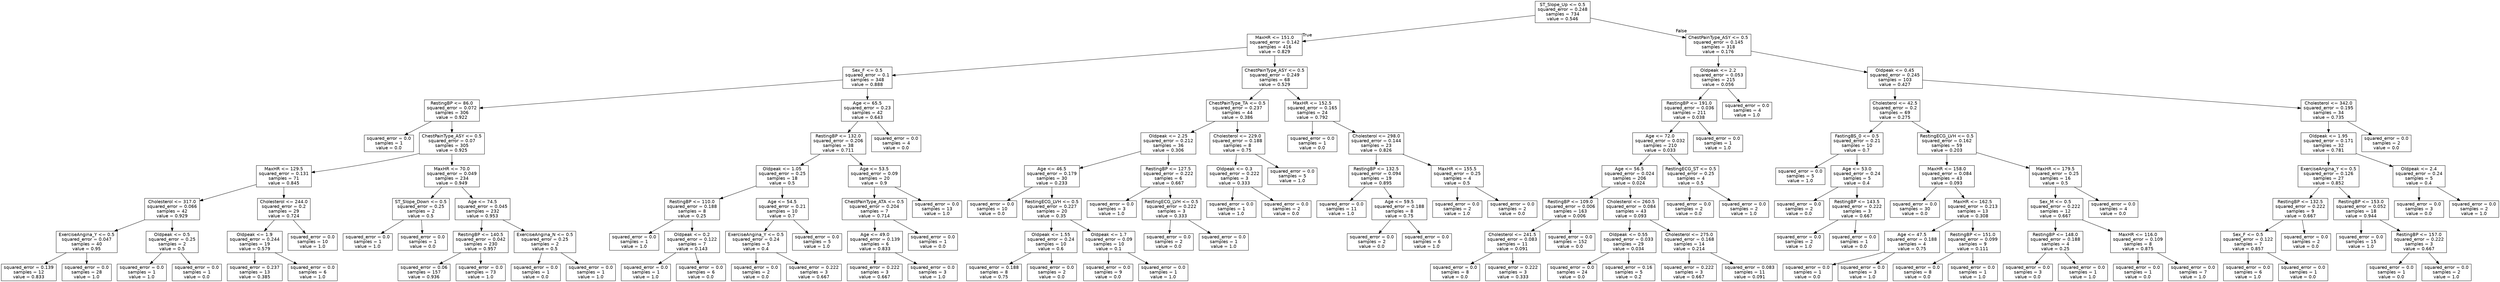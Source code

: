 digraph Tree {
node [shape=box, fontname="helvetica"] ;
edge [fontname="helvetica"] ;
0 [label="ST_Slope_Up <= 0.5\nsquared_error = 0.248\nsamples = 734\nvalue = 0.546"] ;
1 [label="MaxHR <= 151.0\nsquared_error = 0.142\nsamples = 416\nvalue = 0.829"] ;
0 -> 1 [labeldistance=2.5, labelangle=45, headlabel="True"] ;
2 [label="Sex_F <= 0.5\nsquared_error = 0.1\nsamples = 348\nvalue = 0.888"] ;
1 -> 2 ;
3 [label="RestingBP <= 86.0\nsquared_error = 0.072\nsamples = 306\nvalue = 0.922"] ;
2 -> 3 ;
4 [label="squared_error = 0.0\nsamples = 1\nvalue = 0.0"] ;
3 -> 4 ;
5 [label="ChestPainType_ASY <= 0.5\nsquared_error = 0.07\nsamples = 305\nvalue = 0.925"] ;
3 -> 5 ;
6 [label="MaxHR <= 129.5\nsquared_error = 0.131\nsamples = 71\nvalue = 0.845"] ;
5 -> 6 ;
7 [label="Cholesterol <= 317.0\nsquared_error = 0.066\nsamples = 42\nvalue = 0.929"] ;
6 -> 7 ;
8 [label="ExerciseAngina_Y <= 0.5\nsquared_error = 0.047\nsamples = 40\nvalue = 0.95"] ;
7 -> 8 ;
9 [label="squared_error = 0.139\nsamples = 12\nvalue = 0.833"] ;
8 -> 9 ;
10 [label="squared_error = 0.0\nsamples = 28\nvalue = 1.0"] ;
8 -> 10 ;
11 [label="Oldpeak <= 0.5\nsquared_error = 0.25\nsamples = 2\nvalue = 0.5"] ;
7 -> 11 ;
12 [label="squared_error = 0.0\nsamples = 1\nvalue = 1.0"] ;
11 -> 12 ;
13 [label="squared_error = 0.0\nsamples = 1\nvalue = 0.0"] ;
11 -> 13 ;
14 [label="Cholesterol <= 244.0\nsquared_error = 0.2\nsamples = 29\nvalue = 0.724"] ;
6 -> 14 ;
15 [label="Oldpeak <= 1.9\nsquared_error = 0.244\nsamples = 19\nvalue = 0.579"] ;
14 -> 15 ;
16 [label="squared_error = 0.237\nsamples = 13\nvalue = 0.385"] ;
15 -> 16 ;
17 [label="squared_error = 0.0\nsamples = 6\nvalue = 1.0"] ;
15 -> 17 ;
18 [label="squared_error = 0.0\nsamples = 10\nvalue = 1.0"] ;
14 -> 18 ;
19 [label="MaxHR <= 70.0\nsquared_error = 0.049\nsamples = 234\nvalue = 0.949"] ;
5 -> 19 ;
20 [label="ST_Slope_Down <= 0.5\nsquared_error = 0.25\nsamples = 2\nvalue = 0.5"] ;
19 -> 20 ;
21 [label="squared_error = 0.0\nsamples = 1\nvalue = 1.0"] ;
20 -> 21 ;
22 [label="squared_error = 0.0\nsamples = 1\nvalue = 0.0"] ;
20 -> 22 ;
23 [label="Age <= 74.5\nsquared_error = 0.045\nsamples = 232\nvalue = 0.953"] ;
19 -> 23 ;
24 [label="RestingBP <= 140.5\nsquared_error = 0.042\nsamples = 230\nvalue = 0.957"] ;
23 -> 24 ;
25 [label="squared_error = 0.06\nsamples = 157\nvalue = 0.936"] ;
24 -> 25 ;
26 [label="squared_error = 0.0\nsamples = 73\nvalue = 1.0"] ;
24 -> 26 ;
27 [label="ExerciseAngina_N <= 0.5\nsquared_error = 0.25\nsamples = 2\nvalue = 0.5"] ;
23 -> 27 ;
28 [label="squared_error = 0.0\nsamples = 1\nvalue = 0.0"] ;
27 -> 28 ;
29 [label="squared_error = 0.0\nsamples = 1\nvalue = 1.0"] ;
27 -> 29 ;
30 [label="Age <= 65.5\nsquared_error = 0.23\nsamples = 42\nvalue = 0.643"] ;
2 -> 30 ;
31 [label="RestingBP <= 132.0\nsquared_error = 0.206\nsamples = 38\nvalue = 0.711"] ;
30 -> 31 ;
32 [label="Oldpeak <= 1.05\nsquared_error = 0.25\nsamples = 18\nvalue = 0.5"] ;
31 -> 32 ;
33 [label="RestingBP <= 110.0\nsquared_error = 0.188\nsamples = 8\nvalue = 0.25"] ;
32 -> 33 ;
34 [label="squared_error = 0.0\nsamples = 1\nvalue = 1.0"] ;
33 -> 34 ;
35 [label="Oldpeak <= 0.2\nsquared_error = 0.122\nsamples = 7\nvalue = 0.143"] ;
33 -> 35 ;
36 [label="squared_error = 0.0\nsamples = 1\nvalue = 1.0"] ;
35 -> 36 ;
37 [label="squared_error = 0.0\nsamples = 6\nvalue = 0.0"] ;
35 -> 37 ;
38 [label="Age <= 54.5\nsquared_error = 0.21\nsamples = 10\nvalue = 0.7"] ;
32 -> 38 ;
39 [label="ExerciseAngina_Y <= 0.5\nsquared_error = 0.24\nsamples = 5\nvalue = 0.4"] ;
38 -> 39 ;
40 [label="squared_error = 0.0\nsamples = 2\nvalue = 0.0"] ;
39 -> 40 ;
41 [label="squared_error = 0.222\nsamples = 3\nvalue = 0.667"] ;
39 -> 41 ;
42 [label="squared_error = 0.0\nsamples = 5\nvalue = 1.0"] ;
38 -> 42 ;
43 [label="Age <= 53.5\nsquared_error = 0.09\nsamples = 20\nvalue = 0.9"] ;
31 -> 43 ;
44 [label="ChestPainType_ATA <= 0.5\nsquared_error = 0.204\nsamples = 7\nvalue = 0.714"] ;
43 -> 44 ;
45 [label="Age <= 49.0\nsquared_error = 0.139\nsamples = 6\nvalue = 0.833"] ;
44 -> 45 ;
46 [label="squared_error = 0.222\nsamples = 3\nvalue = 0.667"] ;
45 -> 46 ;
47 [label="squared_error = 0.0\nsamples = 3\nvalue = 1.0"] ;
45 -> 47 ;
48 [label="squared_error = 0.0\nsamples = 1\nvalue = 0.0"] ;
44 -> 48 ;
49 [label="squared_error = 0.0\nsamples = 13\nvalue = 1.0"] ;
43 -> 49 ;
50 [label="squared_error = 0.0\nsamples = 4\nvalue = 0.0"] ;
30 -> 50 ;
51 [label="ChestPainType_ASY <= 0.5\nsquared_error = 0.249\nsamples = 68\nvalue = 0.529"] ;
1 -> 51 ;
52 [label="ChestPainType_TA <= 0.5\nsquared_error = 0.237\nsamples = 44\nvalue = 0.386"] ;
51 -> 52 ;
53 [label="Oldpeak <= 2.25\nsquared_error = 0.212\nsamples = 36\nvalue = 0.306"] ;
52 -> 53 ;
54 [label="Age <= 46.5\nsquared_error = 0.179\nsamples = 30\nvalue = 0.233"] ;
53 -> 54 ;
55 [label="squared_error = 0.0\nsamples = 10\nvalue = 0.0"] ;
54 -> 55 ;
56 [label="RestingECG_LVH <= 0.5\nsquared_error = 0.227\nsamples = 20\nvalue = 0.35"] ;
54 -> 56 ;
57 [label="Oldpeak <= 1.55\nsquared_error = 0.24\nsamples = 10\nvalue = 0.6"] ;
56 -> 57 ;
58 [label="squared_error = 0.188\nsamples = 8\nvalue = 0.75"] ;
57 -> 58 ;
59 [label="squared_error = 0.0\nsamples = 2\nvalue = 0.0"] ;
57 -> 59 ;
60 [label="Oldpeak <= 1.7\nsquared_error = 0.09\nsamples = 10\nvalue = 0.1"] ;
56 -> 60 ;
61 [label="squared_error = 0.0\nsamples = 9\nvalue = 0.0"] ;
60 -> 61 ;
62 [label="squared_error = 0.0\nsamples = 1\nvalue = 1.0"] ;
60 -> 62 ;
63 [label="RestingBP <= 127.5\nsquared_error = 0.222\nsamples = 6\nvalue = 0.667"] ;
53 -> 63 ;
64 [label="squared_error = 0.0\nsamples = 3\nvalue = 1.0"] ;
63 -> 64 ;
65 [label="RestingECG_LVH <= 0.5\nsquared_error = 0.222\nsamples = 3\nvalue = 0.333"] ;
63 -> 65 ;
66 [label="squared_error = 0.0\nsamples = 2\nvalue = 0.0"] ;
65 -> 66 ;
67 [label="squared_error = 0.0\nsamples = 1\nvalue = 1.0"] ;
65 -> 67 ;
68 [label="Cholesterol <= 229.0\nsquared_error = 0.188\nsamples = 8\nvalue = 0.75"] ;
52 -> 68 ;
69 [label="Oldpeak <= 0.3\nsquared_error = 0.222\nsamples = 3\nvalue = 0.333"] ;
68 -> 69 ;
70 [label="squared_error = 0.0\nsamples = 1\nvalue = 1.0"] ;
69 -> 70 ;
71 [label="squared_error = 0.0\nsamples = 2\nvalue = 0.0"] ;
69 -> 71 ;
72 [label="squared_error = 0.0\nsamples = 5\nvalue = 1.0"] ;
68 -> 72 ;
73 [label="MaxHR <= 152.5\nsquared_error = 0.165\nsamples = 24\nvalue = 0.792"] ;
51 -> 73 ;
74 [label="squared_error = 0.0\nsamples = 1\nvalue = 0.0"] ;
73 -> 74 ;
75 [label="Cholesterol <= 298.0\nsquared_error = 0.144\nsamples = 23\nvalue = 0.826"] ;
73 -> 75 ;
76 [label="RestingBP <= 132.5\nsquared_error = 0.094\nsamples = 19\nvalue = 0.895"] ;
75 -> 76 ;
77 [label="squared_error = 0.0\nsamples = 11\nvalue = 1.0"] ;
76 -> 77 ;
78 [label="Age <= 59.5\nsquared_error = 0.188\nsamples = 8\nvalue = 0.75"] ;
76 -> 78 ;
79 [label="squared_error = 0.0\nsamples = 2\nvalue = 0.0"] ;
78 -> 79 ;
80 [label="squared_error = 0.0\nsamples = 6\nvalue = 1.0"] ;
78 -> 80 ;
81 [label="MaxHR <= 155.5\nsquared_error = 0.25\nsamples = 4\nvalue = 0.5"] ;
75 -> 81 ;
82 [label="squared_error = 0.0\nsamples = 2\nvalue = 1.0"] ;
81 -> 82 ;
83 [label="squared_error = 0.0\nsamples = 2\nvalue = 0.0"] ;
81 -> 83 ;
84 [label="ChestPainType_ASY <= 0.5\nsquared_error = 0.145\nsamples = 318\nvalue = 0.176"] ;
0 -> 84 [labeldistance=2.5, labelangle=-45, headlabel="False"] ;
85 [label="Oldpeak <= 2.2\nsquared_error = 0.053\nsamples = 215\nvalue = 0.056"] ;
84 -> 85 ;
86 [label="RestingBP <= 191.0\nsquared_error = 0.036\nsamples = 211\nvalue = 0.038"] ;
85 -> 86 ;
87 [label="Age <= 72.0\nsquared_error = 0.032\nsamples = 210\nvalue = 0.033"] ;
86 -> 87 ;
88 [label="Age <= 56.5\nsquared_error = 0.024\nsamples = 206\nvalue = 0.024"] ;
87 -> 88 ;
89 [label="RestingBP <= 109.0\nsquared_error = 0.006\nsamples = 163\nvalue = 0.006"] ;
88 -> 89 ;
90 [label="Cholesterol <= 241.5\nsquared_error = 0.083\nsamples = 11\nvalue = 0.091"] ;
89 -> 90 ;
91 [label="squared_error = 0.0\nsamples = 8\nvalue = 0.0"] ;
90 -> 91 ;
92 [label="squared_error = 0.222\nsamples = 3\nvalue = 0.333"] ;
90 -> 92 ;
93 [label="squared_error = 0.0\nsamples = 152\nvalue = 0.0"] ;
89 -> 93 ;
94 [label="Cholesterol <= 260.5\nsquared_error = 0.084\nsamples = 43\nvalue = 0.093"] ;
88 -> 94 ;
95 [label="Oldpeak <= 0.55\nsquared_error = 0.033\nsamples = 29\nvalue = 0.034"] ;
94 -> 95 ;
96 [label="squared_error = 0.0\nsamples = 24\nvalue = 0.0"] ;
95 -> 96 ;
97 [label="squared_error = 0.16\nsamples = 5\nvalue = 0.2"] ;
95 -> 97 ;
98 [label="Cholesterol <= 275.0\nsquared_error = 0.168\nsamples = 14\nvalue = 0.214"] ;
94 -> 98 ;
99 [label="squared_error = 0.222\nsamples = 3\nvalue = 0.667"] ;
98 -> 99 ;
100 [label="squared_error = 0.083\nsamples = 11\nvalue = 0.091"] ;
98 -> 100 ;
101 [label="RestingECG_ST <= 0.5\nsquared_error = 0.25\nsamples = 4\nvalue = 0.5"] ;
87 -> 101 ;
102 [label="squared_error = 0.0\nsamples = 2\nvalue = 0.0"] ;
101 -> 102 ;
103 [label="squared_error = 0.0\nsamples = 2\nvalue = 1.0"] ;
101 -> 103 ;
104 [label="squared_error = 0.0\nsamples = 1\nvalue = 1.0"] ;
86 -> 104 ;
105 [label="squared_error = 0.0\nsamples = 4\nvalue = 1.0"] ;
85 -> 105 ;
106 [label="Oldpeak <= 0.45\nsquared_error = 0.245\nsamples = 103\nvalue = 0.427"] ;
84 -> 106 ;
107 [label="Cholesterol <= 42.5\nsquared_error = 0.2\nsamples = 69\nvalue = 0.275"] ;
106 -> 107 ;
108 [label="FastingBS_0 <= 0.5\nsquared_error = 0.21\nsamples = 10\nvalue = 0.7"] ;
107 -> 108 ;
109 [label="squared_error = 0.0\nsamples = 5\nvalue = 1.0"] ;
108 -> 109 ;
110 [label="Age <= 53.0\nsquared_error = 0.24\nsamples = 5\nvalue = 0.4"] ;
108 -> 110 ;
111 [label="squared_error = 0.0\nsamples = 2\nvalue = 0.0"] ;
110 -> 111 ;
112 [label="RestingBP <= 143.5\nsquared_error = 0.222\nsamples = 3\nvalue = 0.667"] ;
110 -> 112 ;
113 [label="squared_error = 0.0\nsamples = 2\nvalue = 1.0"] ;
112 -> 113 ;
114 [label="squared_error = 0.0\nsamples = 1\nvalue = 0.0"] ;
112 -> 114 ;
115 [label="RestingECG_LVH <= 0.5\nsquared_error = 0.162\nsamples = 59\nvalue = 0.203"] ;
107 -> 115 ;
116 [label="MaxHR <= 158.0\nsquared_error = 0.084\nsamples = 43\nvalue = 0.093"] ;
115 -> 116 ;
117 [label="squared_error = 0.0\nsamples = 30\nvalue = 0.0"] ;
116 -> 117 ;
118 [label="MaxHR <= 162.5\nsquared_error = 0.213\nsamples = 13\nvalue = 0.308"] ;
116 -> 118 ;
119 [label="Age <= 47.5\nsquared_error = 0.188\nsamples = 4\nvalue = 0.75"] ;
118 -> 119 ;
120 [label="squared_error = 0.0\nsamples = 1\nvalue = 0.0"] ;
119 -> 120 ;
121 [label="squared_error = 0.0\nsamples = 3\nvalue = 1.0"] ;
119 -> 121 ;
122 [label="RestingBP <= 151.0\nsquared_error = 0.099\nsamples = 9\nvalue = 0.111"] ;
118 -> 122 ;
123 [label="squared_error = 0.0\nsamples = 8\nvalue = 0.0"] ;
122 -> 123 ;
124 [label="squared_error = 0.0\nsamples = 1\nvalue = 1.0"] ;
122 -> 124 ;
125 [label="MaxHR <= 179.5\nsquared_error = 0.25\nsamples = 16\nvalue = 0.5"] ;
115 -> 125 ;
126 [label="Sex_M <= 0.5\nsquared_error = 0.222\nsamples = 12\nvalue = 0.667"] ;
125 -> 126 ;
127 [label="RestingBP <= 148.0\nsquared_error = 0.188\nsamples = 4\nvalue = 0.25"] ;
126 -> 127 ;
128 [label="squared_error = 0.0\nsamples = 3\nvalue = 0.0"] ;
127 -> 128 ;
129 [label="squared_error = 0.0\nsamples = 1\nvalue = 1.0"] ;
127 -> 129 ;
130 [label="MaxHR <= 116.0\nsquared_error = 0.109\nsamples = 8\nvalue = 0.875"] ;
126 -> 130 ;
131 [label="squared_error = 0.0\nsamples = 1\nvalue = 0.0"] ;
130 -> 131 ;
132 [label="squared_error = 0.0\nsamples = 7\nvalue = 1.0"] ;
130 -> 132 ;
133 [label="squared_error = 0.0\nsamples = 4\nvalue = 0.0"] ;
125 -> 133 ;
134 [label="Cholesterol <= 342.0\nsquared_error = 0.195\nsamples = 34\nvalue = 0.735"] ;
106 -> 134 ;
135 [label="Oldpeak <= 1.95\nsquared_error = 0.171\nsamples = 32\nvalue = 0.781"] ;
134 -> 135 ;
136 [label="ExerciseAngina_Y <= 0.5\nsquared_error = 0.126\nsamples = 27\nvalue = 0.852"] ;
135 -> 136 ;
137 [label="RestingBP <= 132.5\nsquared_error = 0.222\nsamples = 9\nvalue = 0.667"] ;
136 -> 137 ;
138 [label="Sex_F <= 0.5\nsquared_error = 0.122\nsamples = 7\nvalue = 0.857"] ;
137 -> 138 ;
139 [label="squared_error = 0.0\nsamples = 6\nvalue = 1.0"] ;
138 -> 139 ;
140 [label="squared_error = 0.0\nsamples = 1\nvalue = 0.0"] ;
138 -> 140 ;
141 [label="squared_error = 0.0\nsamples = 2\nvalue = 0.0"] ;
137 -> 141 ;
142 [label="RestingBP <= 153.0\nsquared_error = 0.052\nsamples = 18\nvalue = 0.944"] ;
136 -> 142 ;
143 [label="squared_error = 0.0\nsamples = 15\nvalue = 1.0"] ;
142 -> 143 ;
144 [label="RestingBP <= 157.0\nsquared_error = 0.222\nsamples = 3\nvalue = 0.667"] ;
142 -> 144 ;
145 [label="squared_error = 0.0\nsamples = 1\nvalue = 0.0"] ;
144 -> 145 ;
146 [label="squared_error = 0.0\nsamples = 2\nvalue = 1.0"] ;
144 -> 146 ;
147 [label="Oldpeak <= 2.4\nsquared_error = 0.24\nsamples = 5\nvalue = 0.4"] ;
135 -> 147 ;
148 [label="squared_error = 0.0\nsamples = 3\nvalue = 0.0"] ;
147 -> 148 ;
149 [label="squared_error = 0.0\nsamples = 2\nvalue = 1.0"] ;
147 -> 149 ;
150 [label="squared_error = 0.0\nsamples = 2\nvalue = 0.0"] ;
134 -> 150 ;
}